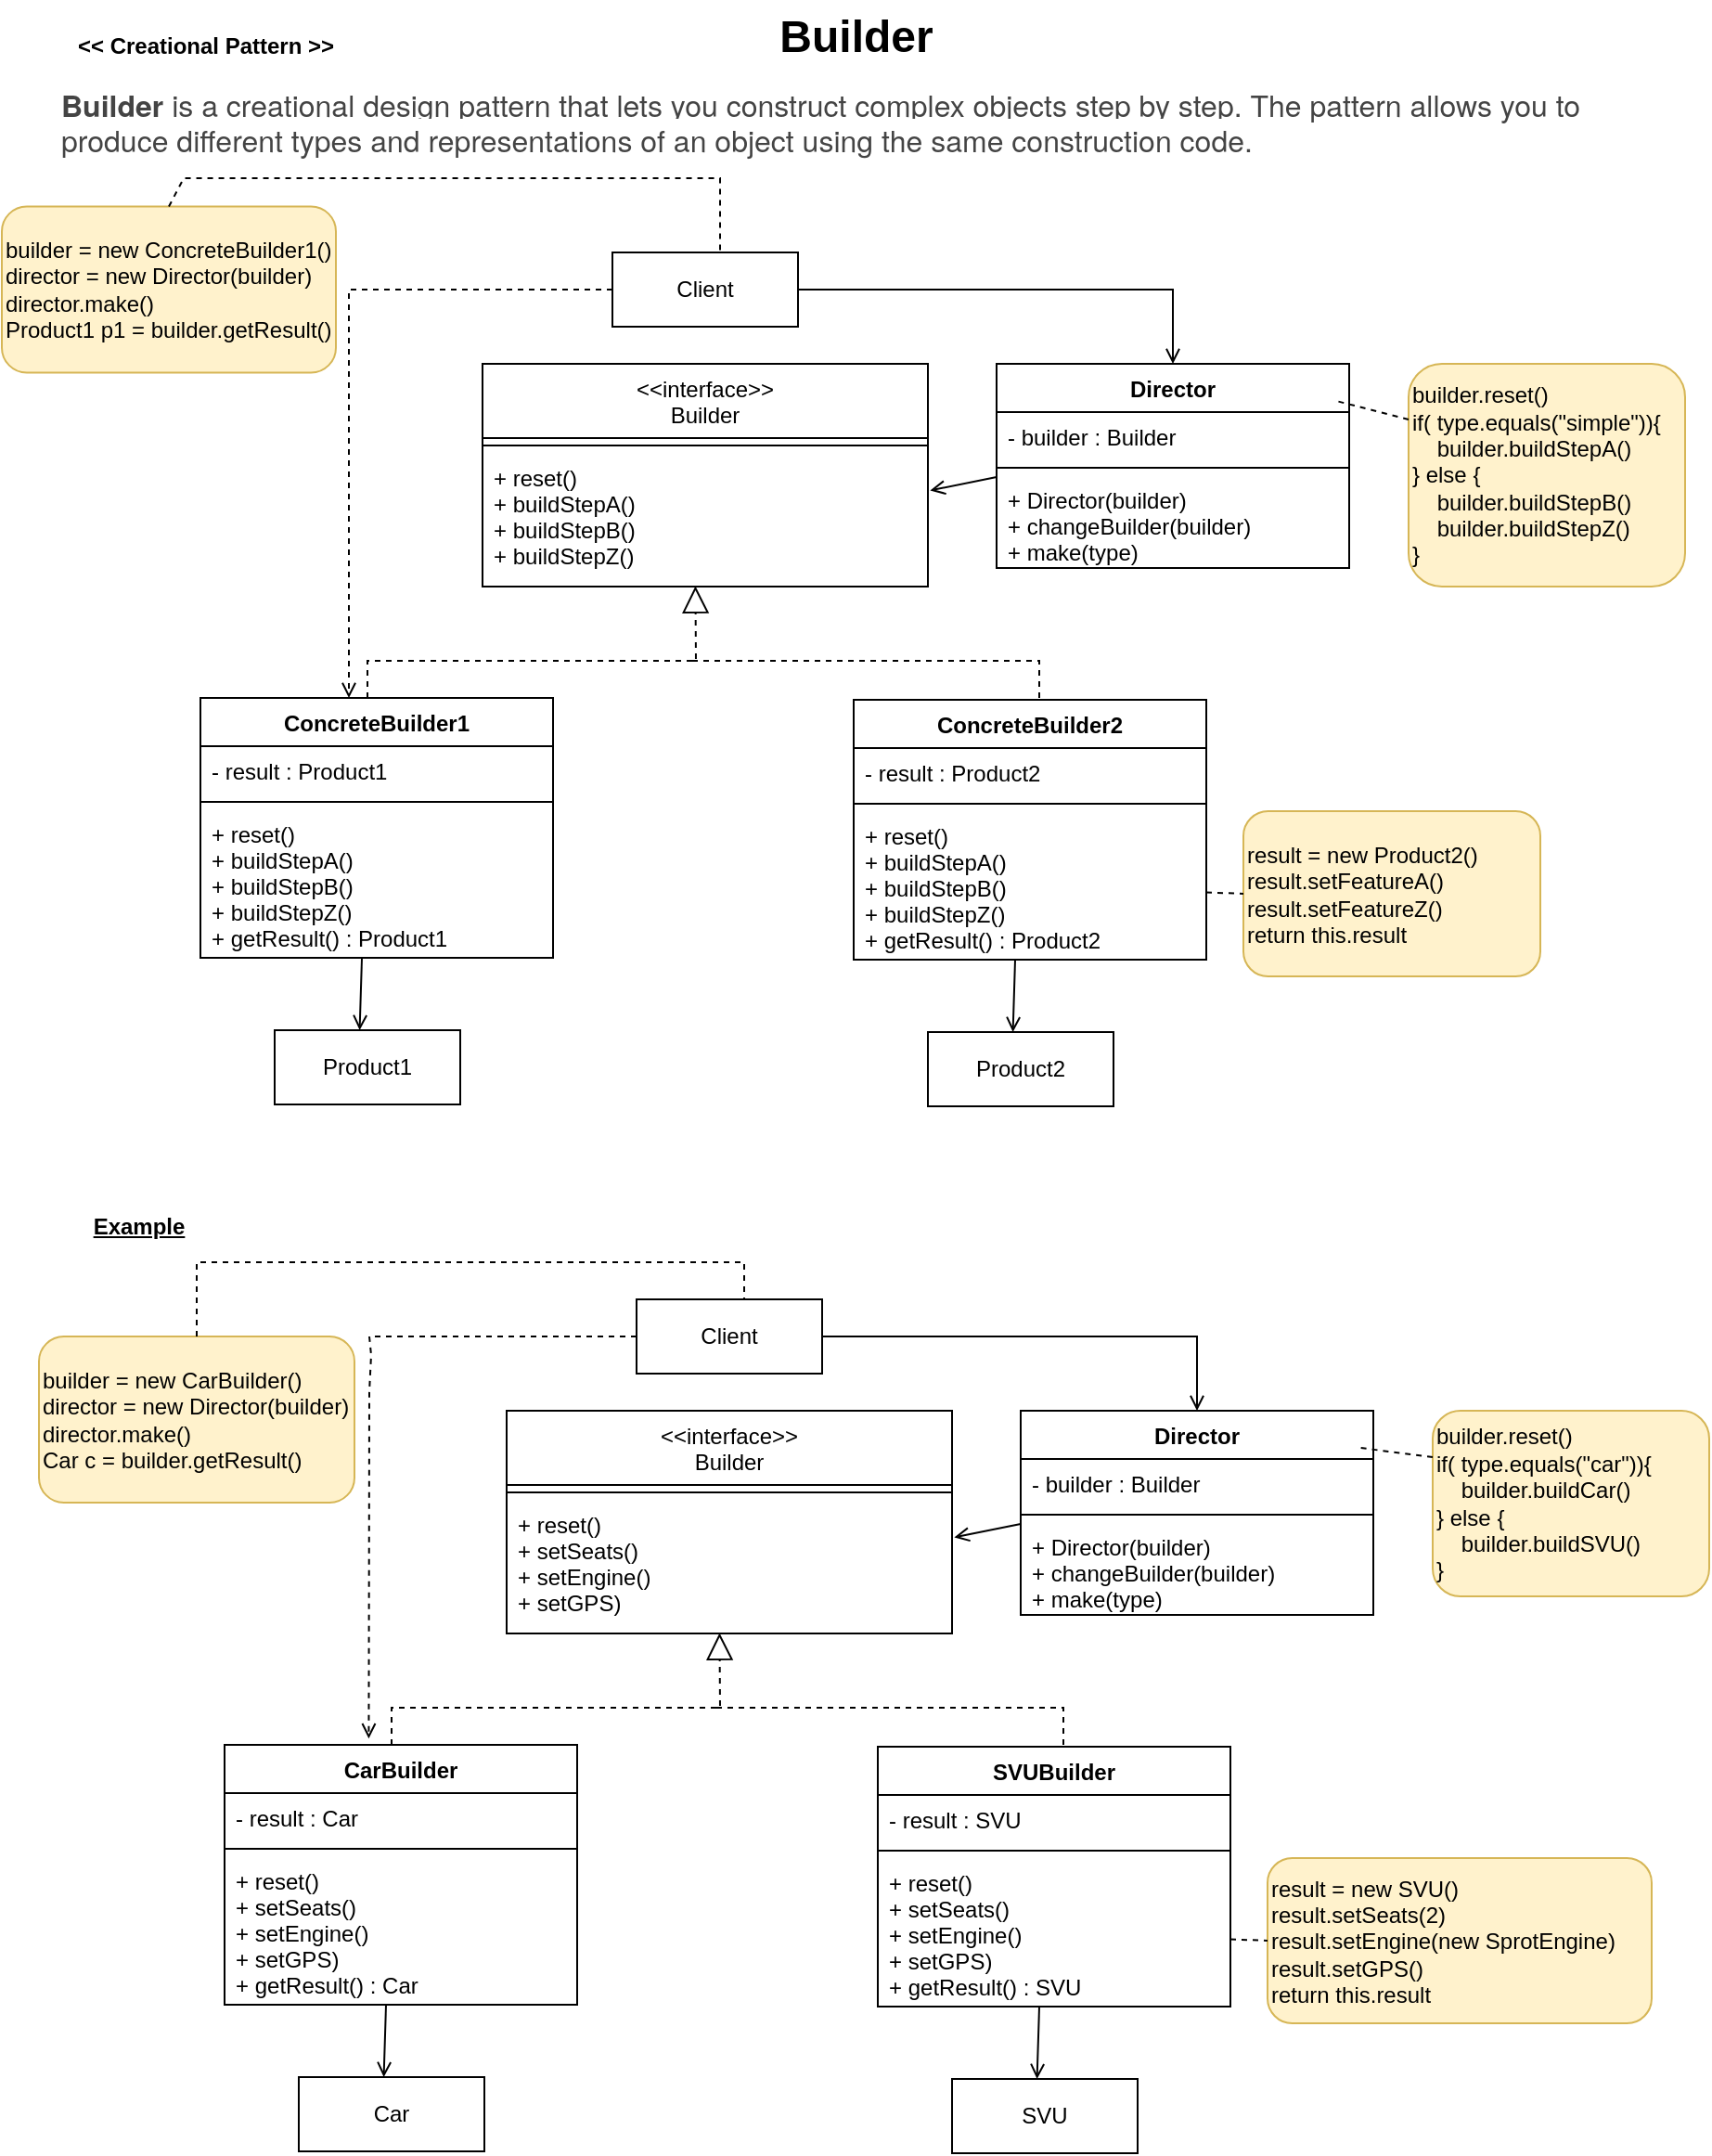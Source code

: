 <mxfile compressed="true" version="20.2.7" type="github"><diagram id="C5RBs43oDa-KdzZeNtuy" name="Page-1"><mxGraphModel dx="1038" dy="571" grid="1" gridSize="10" guides="1" tooltips="1" connect="1" arrows="1" fold="1" page="1" pageScale="1" pageWidth="827" pageHeight="1169" math="0" shadow="0"><root><object label="" doStuff="" id="WIyWlLk6GJQsqaUBKTNV-0"><mxCell/></object><mxCell id="WIyWlLk6GJQsqaUBKTNV-1" parent="WIyWlLk6GJQsqaUBKTNV-0"/><mxCell id="YsifBy8PywC1y6vnwY9C-13" value="Builder" style="text;strokeColor=none;fillColor=none;html=1;fontSize=24;fontStyle=1;verticalAlign=middle;align=center;" parent="WIyWlLk6GJQsqaUBKTNV-1" vertex="1"><mxGeometry x="370" width="200" height="40" as="geometry"/></mxCell><mxCell id="YsifBy8PywC1y6vnwY9C-22" value="&lt;&lt;interface&gt;&gt;&#10;Builder" style="swimlane;fontStyle=0;align=center;verticalAlign=top;childLayout=stackLayout;horizontal=1;startSize=40;horizontalStack=0;resizeParent=1;resizeParentMax=0;resizeLast=0;collapsible=1;marginBottom=0;" parent="WIyWlLk6GJQsqaUBKTNV-1" vertex="1"><mxGeometry x="269" y="196" width="240" height="120" as="geometry"/></mxCell><mxCell id="YsifBy8PywC1y6vnwY9C-24" value="" style="line;strokeWidth=1;fillColor=none;align=left;verticalAlign=middle;spacingTop=-1;spacingLeft=3;spacingRight=3;rotatable=0;labelPosition=right;points=[];portConstraint=eastwest;" parent="YsifBy8PywC1y6vnwY9C-22" vertex="1"><mxGeometry y="40" width="240" height="8" as="geometry"/></mxCell><mxCell id="YsifBy8PywC1y6vnwY9C-25" value="+ reset()&#10;+ buildStepA()&#10;+ buildStepB()&#10;+ buildStepZ()" style="text;strokeColor=none;fillColor=none;align=left;verticalAlign=top;spacingLeft=4;spacingRight=4;overflow=hidden;rotatable=0;points=[[0,0.5],[1,0.5]];portConstraint=eastwest;" parent="YsifBy8PywC1y6vnwY9C-22" vertex="1"><mxGeometry y="48" width="240" height="72" as="geometry"/></mxCell><mxCell id="YsifBy8PywC1y6vnwY9C-29" value="&amp;lt;&amp;lt; Creational Pattern &amp;gt;&amp;gt;" style="text;html=1;strokeColor=none;fillColor=none;align=center;verticalAlign=middle;whiteSpace=wrap;rounded=0;fontStyle=1" parent="WIyWlLk6GJQsqaUBKTNV-1" vertex="1"><mxGeometry x="40" y="10" width="160" height="30" as="geometry"/></mxCell><mxCell id="YsifBy8PywC1y6vnwY9C-47" value="&lt;u&gt;Example&lt;/u&gt;" style="text;html=1;strokeColor=none;fillColor=none;align=center;verticalAlign=middle;whiteSpace=wrap;rounded=0;shadow=0;sketch=0;fontStyle=1" parent="WIyWlLk6GJQsqaUBKTNV-1" vertex="1"><mxGeometry x="54" y="646" width="60" height="30" as="geometry"/></mxCell><mxCell id="YsifBy8PywC1y6vnwY9C-72" value="result = new Product2()&lt;br&gt;result.setFeatureA()&lt;br&gt;result.setFeatureZ()&lt;br&gt;return this.result" style="text;html=1;align=left;verticalAlign=middle;whiteSpace=wrap;rounded=1;sketch=0;shadow=0;fillColor=#fff2cc;strokeColor=#d6b656;" parent="WIyWlLk6GJQsqaUBKTNV-1" vertex="1"><mxGeometry x="679" y="437" width="160" height="89" as="geometry"/></mxCell><mxCell id="di2KDkjJDxF6OQRNLAM--11" value="Product2" style="rounded=0;whiteSpace=wrap;html=1;" parent="WIyWlLk6GJQsqaUBKTNV-1" vertex="1"><mxGeometry x="509" y="556" width="100" height="40" as="geometry"/></mxCell><mxCell id="di2KDkjJDxF6OQRNLAM--12" value="Director" style="swimlane;fontStyle=1;align=center;verticalAlign=top;childLayout=stackLayout;horizontal=1;startSize=26;horizontalStack=0;resizeParent=1;resizeParentMax=0;resizeLast=0;collapsible=1;marginBottom=0;" parent="WIyWlLk6GJQsqaUBKTNV-1" vertex="1"><mxGeometry x="546" y="196" width="190" height="110" as="geometry"/></mxCell><mxCell id="di2KDkjJDxF6OQRNLAM--13" value="- builder : Builder" style="text;strokeColor=none;fillColor=none;align=left;verticalAlign=top;spacingLeft=4;spacingRight=4;overflow=hidden;rotatable=0;points=[[0,0.5],[1,0.5]];portConstraint=eastwest;" parent="di2KDkjJDxF6OQRNLAM--12" vertex="1"><mxGeometry y="26" width="190" height="26" as="geometry"/></mxCell><mxCell id="di2KDkjJDxF6OQRNLAM--14" value="" style="line;strokeWidth=1;fillColor=none;align=left;verticalAlign=middle;spacingTop=-1;spacingLeft=3;spacingRight=3;rotatable=0;labelPosition=right;points=[];portConstraint=eastwest;" parent="di2KDkjJDxF6OQRNLAM--12" vertex="1"><mxGeometry y="52" width="190" height="8" as="geometry"/></mxCell><mxCell id="di2KDkjJDxF6OQRNLAM--15" value="+ Director(builder)&#10;+ changeBuilder(builder)&#10;+ make(type)" style="text;strokeColor=none;fillColor=none;align=left;verticalAlign=top;spacingLeft=4;spacingRight=4;overflow=hidden;rotatable=0;points=[[0,0.5],[1,0.5]];portConstraint=eastwest;" parent="di2KDkjJDxF6OQRNLAM--12" vertex="1"><mxGeometry y="60" width="190" height="50" as="geometry"/></mxCell><mxCell id="di2KDkjJDxF6OQRNLAM--16" value="builder.reset()&lt;br&gt;if( type.equals(&quot;simple&quot;)){&lt;br&gt;&amp;nbsp; &amp;nbsp; builder.buildStepA()&lt;br&gt;} else {&lt;br&gt;&amp;nbsp; &amp;nbsp; builder.buildStepB()&lt;br&gt;&amp;nbsp; &amp;nbsp; builder.buildStepZ()&lt;br&gt;}&amp;nbsp;" style="text;html=1;align=left;verticalAlign=middle;whiteSpace=wrap;rounded=1;sketch=0;shadow=0;fillColor=#fff2cc;strokeColor=#d6b656;" parent="WIyWlLk6GJQsqaUBKTNV-1" vertex="1"><mxGeometry x="768" y="196" width="149" height="120" as="geometry"/></mxCell><mxCell id="di2KDkjJDxF6OQRNLAM--29" value="" style="endArrow=open;html=1;rounded=0;entryX=1.005;entryY=0.281;entryDx=0;entryDy=0;entryPerimeter=0;exitX=0;exitY=0.02;exitDx=0;exitDy=0;exitPerimeter=0;endFill=0;" parent="WIyWlLk6GJQsqaUBKTNV-1" source="di2KDkjJDxF6OQRNLAM--15" target="YsifBy8PywC1y6vnwY9C-25" edge="1"><mxGeometry width="50" height="50" relative="1" as="geometry"><mxPoint x="587" y="577" as="sourcePoint"/><mxPoint x="637" y="527" as="targetPoint"/></mxGeometry></mxCell><mxCell id="di2KDkjJDxF6OQRNLAM--31" value="" style="endArrow=none;dashed=1;html=1;rounded=0;exitX=0;exitY=0.25;exitDx=0;exitDy=0;entryX=1.011;entryY=0.182;entryDx=0;entryDy=0;entryPerimeter=0;" parent="WIyWlLk6GJQsqaUBKTNV-1" source="di2KDkjJDxF6OQRNLAM--16" edge="1"><mxGeometry width="50" height="50" relative="1" as="geometry"><mxPoint x="770" y="256" as="sourcePoint"/><mxPoint x="729.09" y="216.02" as="targetPoint"/></mxGeometry></mxCell><mxCell id="6XzvSqMfgF7dSH-0uIDD-1" value="ConcreteBuilder2" style="swimlane;fontStyle=1;align=center;verticalAlign=top;childLayout=stackLayout;horizontal=1;startSize=26;horizontalStack=0;resizeParent=1;resizeParentMax=0;resizeLast=0;collapsible=1;marginBottom=0;" parent="WIyWlLk6GJQsqaUBKTNV-1" vertex="1"><mxGeometry x="469" y="377" width="190" height="140" as="geometry"/></mxCell><mxCell id="6XzvSqMfgF7dSH-0uIDD-2" value="- result : Product2" style="text;strokeColor=none;fillColor=none;align=left;verticalAlign=top;spacingLeft=4;spacingRight=4;overflow=hidden;rotatable=0;points=[[0,0.5],[1,0.5]];portConstraint=eastwest;" parent="6XzvSqMfgF7dSH-0uIDD-1" vertex="1"><mxGeometry y="26" width="190" height="26" as="geometry"/></mxCell><mxCell id="6XzvSqMfgF7dSH-0uIDD-3" value="" style="line;strokeWidth=1;fillColor=none;align=left;verticalAlign=middle;spacingTop=-1;spacingLeft=3;spacingRight=3;rotatable=0;labelPosition=right;points=[];portConstraint=eastwest;" parent="6XzvSqMfgF7dSH-0uIDD-1" vertex="1"><mxGeometry y="52" width="190" height="8" as="geometry"/></mxCell><mxCell id="6XzvSqMfgF7dSH-0uIDD-4" value="+ reset()&#10;+ buildStepA()&#10;+ buildStepB()&#10;+ buildStepZ()&#10;+ getResult() : Product2" style="text;strokeColor=none;fillColor=none;align=left;verticalAlign=top;spacingLeft=4;spacingRight=4;overflow=hidden;rotatable=0;points=[[0,0.5],[1,0.5]];portConstraint=eastwest;" parent="6XzvSqMfgF7dSH-0uIDD-1" vertex="1"><mxGeometry y="60" width="190" height="80" as="geometry"/></mxCell><mxCell id="6XzvSqMfgF7dSH-0uIDD-0" value="" style="endArrow=none;dashed=1;html=1;rounded=0;entryX=0;entryY=0.5;entryDx=0;entryDy=0;startArrow=none;" parent="WIyWlLk6GJQsqaUBKTNV-1" source="6XzvSqMfgF7dSH-0uIDD-4" target="YsifBy8PywC1y6vnwY9C-72" edge="1"><mxGeometry width="50" height="50" relative="1" as="geometry"><mxPoint x="579" y="462" as="sourcePoint"/><mxPoint x="629" y="412" as="targetPoint"/></mxGeometry></mxCell><mxCell id="6XzvSqMfgF7dSH-0uIDD-7" value="" style="endArrow=open;html=1;rounded=0;entryX=0.458;entryY=0;entryDx=0;entryDy=0;entryPerimeter=0;exitX=0;exitY=0.02;exitDx=0;exitDy=0;exitPerimeter=0;endFill=0;" parent="WIyWlLk6GJQsqaUBKTNV-1" target="di2KDkjJDxF6OQRNLAM--11" edge="1"><mxGeometry width="50" height="50" relative="1" as="geometry"><mxPoint x="556" y="517" as="sourcePoint"/><mxPoint x="520.2" y="524.232" as="targetPoint"/></mxGeometry></mxCell><mxCell id="6XzvSqMfgF7dSH-0uIDD-9" value="Product1" style="rounded=0;whiteSpace=wrap;html=1;" parent="WIyWlLk6GJQsqaUBKTNV-1" vertex="1"><mxGeometry x="157" y="555" width="100" height="40" as="geometry"/></mxCell><mxCell id="6XzvSqMfgF7dSH-0uIDD-10" value="ConcreteBuilder1" style="swimlane;fontStyle=1;align=center;verticalAlign=top;childLayout=stackLayout;horizontal=1;startSize=26;horizontalStack=0;resizeParent=1;resizeParentMax=0;resizeLast=0;collapsible=1;marginBottom=0;" parent="WIyWlLk6GJQsqaUBKTNV-1" vertex="1"><mxGeometry x="117" y="376" width="190" height="140" as="geometry"/></mxCell><mxCell id="6XzvSqMfgF7dSH-0uIDD-15" value="" style="endArrow=block;dashed=1;endFill=0;endSize=12;html=1;rounded=0;exitX=0.498;exitY=1.035;exitDx=0;exitDy=0;exitPerimeter=0;entryX=0.478;entryY=0.997;entryDx=0;entryDy=0;entryPerimeter=0;" parent="6XzvSqMfgF7dSH-0uIDD-10" target="YsifBy8PywC1y6vnwY9C-25" edge="1"><mxGeometry width="160" relative="1" as="geometry"><mxPoint x="90" y="1.137e-13" as="sourcePoint"/><mxPoint x="240" y="-60" as="targetPoint"/><Array as="points"><mxPoint x="90" y="-20"/><mxPoint x="235" y="-20"/><mxPoint x="267" y="-20"/></Array></mxGeometry></mxCell><mxCell id="6XzvSqMfgF7dSH-0uIDD-11" value="- result : Product1" style="text;strokeColor=none;fillColor=none;align=left;verticalAlign=top;spacingLeft=4;spacingRight=4;overflow=hidden;rotatable=0;points=[[0,0.5],[1,0.5]];portConstraint=eastwest;" parent="6XzvSqMfgF7dSH-0uIDD-10" vertex="1"><mxGeometry y="26" width="190" height="26" as="geometry"/></mxCell><mxCell id="6XzvSqMfgF7dSH-0uIDD-12" value="" style="line;strokeWidth=1;fillColor=none;align=left;verticalAlign=middle;spacingTop=-1;spacingLeft=3;spacingRight=3;rotatable=0;labelPosition=right;points=[];portConstraint=eastwest;" parent="6XzvSqMfgF7dSH-0uIDD-10" vertex="1"><mxGeometry y="52" width="190" height="8" as="geometry"/></mxCell><mxCell id="6XzvSqMfgF7dSH-0uIDD-13" value="+ reset()&#10;+ buildStepA()&#10;+ buildStepB()&#10;+ buildStepZ()&#10;+ getResult() : Product1" style="text;strokeColor=none;fillColor=none;align=left;verticalAlign=top;spacingLeft=4;spacingRight=4;overflow=hidden;rotatable=0;points=[[0,0.5],[1,0.5]];portConstraint=eastwest;" parent="6XzvSqMfgF7dSH-0uIDD-10" vertex="1"><mxGeometry y="60" width="190" height="80" as="geometry"/></mxCell><mxCell id="6XzvSqMfgF7dSH-0uIDD-14" value="" style="endArrow=open;html=1;rounded=0;entryX=0.458;entryY=0;entryDx=0;entryDy=0;entryPerimeter=0;exitX=0;exitY=0.02;exitDx=0;exitDy=0;exitPerimeter=0;endFill=0;" parent="WIyWlLk6GJQsqaUBKTNV-1" target="6XzvSqMfgF7dSH-0uIDD-9" edge="1"><mxGeometry width="50" height="50" relative="1" as="geometry"><mxPoint x="204" y="516" as="sourcePoint"/><mxPoint x="168.2" y="523.232" as="targetPoint"/></mxGeometry></mxCell><mxCell id="6XzvSqMfgF7dSH-0uIDD-17" value="" style="endArrow=none;dashed=1;html=1;rounded=0;" parent="WIyWlLk6GJQsqaUBKTNV-1" edge="1"><mxGeometry width="50" height="50" relative="1" as="geometry"><mxPoint x="569" y="376" as="sourcePoint"/><mxPoint x="379" y="356" as="targetPoint"/><Array as="points"><mxPoint x="569" y="356"/></Array></mxGeometry></mxCell><mxCell id="6XzvSqMfgF7dSH-0uIDD-18" value="Client" style="rounded=0;whiteSpace=wrap;html=1;" parent="WIyWlLk6GJQsqaUBKTNV-1" vertex="1"><mxGeometry x="339" y="136" width="100" height="40" as="geometry"/></mxCell><mxCell id="6XzvSqMfgF7dSH-0uIDD-19" value="" style="endArrow=open;dashed=1;html=1;rounded=0;endFill=0;exitX=0;exitY=0.5;exitDx=0;exitDy=0;" parent="WIyWlLk6GJQsqaUBKTNV-1" source="6XzvSqMfgF7dSH-0uIDD-18" edge="1"><mxGeometry width="50" height="50" relative="1" as="geometry"><mxPoint x="49" y="286" as="sourcePoint"/><mxPoint x="197" y="376" as="targetPoint"/><Array as="points"><mxPoint x="197" y="156"/></Array></mxGeometry></mxCell><mxCell id="6XzvSqMfgF7dSH-0uIDD-20" value="" style="endArrow=open;html=1;rounded=0;entryX=0.5;entryY=0;entryDx=0;entryDy=0;exitX=1;exitY=0.5;exitDx=0;exitDy=0;endFill=0;" parent="WIyWlLk6GJQsqaUBKTNV-1" source="6XzvSqMfgF7dSH-0uIDD-18" target="di2KDkjJDxF6OQRNLAM--12" edge="1"><mxGeometry width="50" height="50" relative="1" as="geometry"><mxPoint x="639" y="146" as="sourcePoint"/><mxPoint x="609" y="96" as="targetPoint"/><Array as="points"><mxPoint x="467" y="156"/><mxPoint x="641" y="156"/></Array></mxGeometry></mxCell><mxCell id="6XzvSqMfgF7dSH-0uIDD-21" value="builder = new ConcreteBuilder1()&lt;br&gt;director = new Director(builder)&lt;br&gt;director.make()&lt;br&gt;Product1 p1 = builder.getResult()" style="text;html=1;align=left;verticalAlign=middle;whiteSpace=wrap;rounded=1;sketch=0;shadow=0;fillColor=#fff2cc;strokeColor=#d6b656;" parent="WIyWlLk6GJQsqaUBKTNV-1" vertex="1"><mxGeometry x="10" y="111.25" width="180" height="89.5" as="geometry"/></mxCell><mxCell id="6XzvSqMfgF7dSH-0uIDD-22" value="" style="endArrow=none;dashed=1;html=1;rounded=0;exitX=0.5;exitY=0;exitDx=0;exitDy=0;entryX=0.58;entryY=0.015;entryDx=0;entryDy=0;entryPerimeter=0;" parent="WIyWlLk6GJQsqaUBKTNV-1" source="6XzvSqMfgF7dSH-0uIDD-21" target="6XzvSqMfgF7dSH-0uIDD-18" edge="1"><mxGeometry width="50" height="50" relative="1" as="geometry"><mxPoint x="48" y="236" as="sourcePoint"/><mxPoint x="118" y="196" as="targetPoint"/><Array as="points"><mxPoint x="108" y="96"/><mxPoint x="258" y="96"/><mxPoint x="397" y="96"/></Array></mxGeometry></mxCell><mxCell id="6XzvSqMfgF7dSH-0uIDD-23" value="&lt;&lt;interface&gt;&gt;&#10;Builder" style="swimlane;fontStyle=0;align=center;verticalAlign=top;childLayout=stackLayout;horizontal=1;startSize=40;horizontalStack=0;resizeParent=1;resizeParentMax=0;resizeLast=0;collapsible=1;marginBottom=0;" parent="WIyWlLk6GJQsqaUBKTNV-1" vertex="1"><mxGeometry x="282" y="760" width="240" height="120" as="geometry"/></mxCell><mxCell id="6XzvSqMfgF7dSH-0uIDD-24" value="" style="line;strokeWidth=1;fillColor=none;align=left;verticalAlign=middle;spacingTop=-1;spacingLeft=3;spacingRight=3;rotatable=0;labelPosition=right;points=[];portConstraint=eastwest;" parent="6XzvSqMfgF7dSH-0uIDD-23" vertex="1"><mxGeometry y="40" width="240" height="8" as="geometry"/></mxCell><mxCell id="6XzvSqMfgF7dSH-0uIDD-25" value="+ reset()&#10;+ setSeats()&#10;+ setEngine()&#10;+ setGPS)" style="text;strokeColor=none;fillColor=none;align=left;verticalAlign=top;spacingLeft=4;spacingRight=4;overflow=hidden;rotatable=0;points=[[0,0.5],[1,0.5]];portConstraint=eastwest;" parent="6XzvSqMfgF7dSH-0uIDD-23" vertex="1"><mxGeometry y="48" width="240" height="72" as="geometry"/></mxCell><mxCell id="6XzvSqMfgF7dSH-0uIDD-26" value="result = new SVU()&lt;br&gt;result.setSeats(2)&lt;br&gt;result.setEngine(new SprotEngine)&lt;br&gt;result.setGPS()&lt;br&gt;return this.result&lt;br&gt;" style="text;html=1;align=left;verticalAlign=middle;whiteSpace=wrap;rounded=1;sketch=0;shadow=0;fillColor=#fff2cc;strokeColor=#d6b656;" parent="WIyWlLk6GJQsqaUBKTNV-1" vertex="1"><mxGeometry x="692" y="1001" width="207" height="89" as="geometry"/></mxCell><mxCell id="6XzvSqMfgF7dSH-0uIDD-27" value="SVU" style="rounded=0;whiteSpace=wrap;html=1;" parent="WIyWlLk6GJQsqaUBKTNV-1" vertex="1"><mxGeometry x="522" y="1120" width="100" height="40" as="geometry"/></mxCell><mxCell id="6XzvSqMfgF7dSH-0uIDD-28" value="Director" style="swimlane;fontStyle=1;align=center;verticalAlign=top;childLayout=stackLayout;horizontal=1;startSize=26;horizontalStack=0;resizeParent=1;resizeParentMax=0;resizeLast=0;collapsible=1;marginBottom=0;" parent="WIyWlLk6GJQsqaUBKTNV-1" vertex="1"><mxGeometry x="559" y="760" width="190" height="110" as="geometry"/></mxCell><mxCell id="6XzvSqMfgF7dSH-0uIDD-29" value="- builder : Builder" style="text;strokeColor=none;fillColor=none;align=left;verticalAlign=top;spacingLeft=4;spacingRight=4;overflow=hidden;rotatable=0;points=[[0,0.5],[1,0.5]];portConstraint=eastwest;" parent="6XzvSqMfgF7dSH-0uIDD-28" vertex="1"><mxGeometry y="26" width="190" height="26" as="geometry"/></mxCell><mxCell id="6XzvSqMfgF7dSH-0uIDD-30" value="" style="line;strokeWidth=1;fillColor=none;align=left;verticalAlign=middle;spacingTop=-1;spacingLeft=3;spacingRight=3;rotatable=0;labelPosition=right;points=[];portConstraint=eastwest;" parent="6XzvSqMfgF7dSH-0uIDD-28" vertex="1"><mxGeometry y="52" width="190" height="8" as="geometry"/></mxCell><mxCell id="6XzvSqMfgF7dSH-0uIDD-31" value="+ Director(builder)&#10;+ changeBuilder(builder)&#10;+ make(type)" style="text;strokeColor=none;fillColor=none;align=left;verticalAlign=top;spacingLeft=4;spacingRight=4;overflow=hidden;rotatable=0;points=[[0,0.5],[1,0.5]];portConstraint=eastwest;" parent="6XzvSqMfgF7dSH-0uIDD-28" vertex="1"><mxGeometry y="60" width="190" height="50" as="geometry"/></mxCell><mxCell id="6XzvSqMfgF7dSH-0uIDD-32" value="builder.reset()&lt;br&gt;if( type.equals(&quot;car&quot;)){&lt;br&gt;&amp;nbsp; &amp;nbsp; builder.buildCar()&lt;br&gt;} else {&lt;br&gt;&amp;nbsp; &amp;nbsp; builder.buildSVU()&lt;br&gt;}&amp;nbsp;" style="text;html=1;align=left;verticalAlign=middle;whiteSpace=wrap;rounded=1;sketch=0;shadow=0;fillColor=#fff2cc;strokeColor=#d6b656;" parent="WIyWlLk6GJQsqaUBKTNV-1" vertex="1"><mxGeometry x="781" y="760" width="149" height="100" as="geometry"/></mxCell><mxCell id="6XzvSqMfgF7dSH-0uIDD-33" value="" style="endArrow=open;html=1;rounded=0;entryX=1.005;entryY=0.281;entryDx=0;entryDy=0;entryPerimeter=0;exitX=0;exitY=0.02;exitDx=0;exitDy=0;exitPerimeter=0;endFill=0;" parent="WIyWlLk6GJQsqaUBKTNV-1" source="6XzvSqMfgF7dSH-0uIDD-31" target="6XzvSqMfgF7dSH-0uIDD-25" edge="1"><mxGeometry width="50" height="50" relative="1" as="geometry"><mxPoint x="600" y="1141" as="sourcePoint"/><mxPoint x="650" y="1091" as="targetPoint"/></mxGeometry></mxCell><mxCell id="6XzvSqMfgF7dSH-0uIDD-34" value="" style="endArrow=none;dashed=1;html=1;rounded=0;exitX=0;exitY=0.25;exitDx=0;exitDy=0;entryX=1.011;entryY=0.182;entryDx=0;entryDy=0;entryPerimeter=0;" parent="WIyWlLk6GJQsqaUBKTNV-1" source="6XzvSqMfgF7dSH-0uIDD-32" edge="1"><mxGeometry width="50" height="50" relative="1" as="geometry"><mxPoint x="783" y="820" as="sourcePoint"/><mxPoint x="742.09" y="780.02" as="targetPoint"/></mxGeometry></mxCell><mxCell id="6XzvSqMfgF7dSH-0uIDD-35" value="SVUBuilder" style="swimlane;fontStyle=1;align=center;verticalAlign=top;childLayout=stackLayout;horizontal=1;startSize=26;horizontalStack=0;resizeParent=1;resizeParentMax=0;resizeLast=0;collapsible=1;marginBottom=0;" parent="WIyWlLk6GJQsqaUBKTNV-1" vertex="1"><mxGeometry x="482" y="941" width="190" height="140" as="geometry"/></mxCell><mxCell id="6XzvSqMfgF7dSH-0uIDD-36" value="- result : SVU" style="text;strokeColor=none;fillColor=none;align=left;verticalAlign=top;spacingLeft=4;spacingRight=4;overflow=hidden;rotatable=0;points=[[0,0.5],[1,0.5]];portConstraint=eastwest;" parent="6XzvSqMfgF7dSH-0uIDD-35" vertex="1"><mxGeometry y="26" width="190" height="26" as="geometry"/></mxCell><mxCell id="6XzvSqMfgF7dSH-0uIDD-37" value="" style="line;strokeWidth=1;fillColor=none;align=left;verticalAlign=middle;spacingTop=-1;spacingLeft=3;spacingRight=3;rotatable=0;labelPosition=right;points=[];portConstraint=eastwest;" parent="6XzvSqMfgF7dSH-0uIDD-35" vertex="1"><mxGeometry y="52" width="190" height="8" as="geometry"/></mxCell><mxCell id="6XzvSqMfgF7dSH-0uIDD-38" value="+ reset()&#10;+ setSeats()&#10;+ setEngine()&#10;+ setGPS)&#10;+ getResult() : SVU" style="text;strokeColor=none;fillColor=none;align=left;verticalAlign=top;spacingLeft=4;spacingRight=4;overflow=hidden;rotatable=0;points=[[0,0.5],[1,0.5]];portConstraint=eastwest;" parent="6XzvSqMfgF7dSH-0uIDD-35" vertex="1"><mxGeometry y="60" width="190" height="80" as="geometry"/></mxCell><mxCell id="6XzvSqMfgF7dSH-0uIDD-39" value="" style="endArrow=none;dashed=1;html=1;rounded=0;entryX=0;entryY=0.5;entryDx=0;entryDy=0;startArrow=none;" parent="WIyWlLk6GJQsqaUBKTNV-1" source="6XzvSqMfgF7dSH-0uIDD-38" target="6XzvSqMfgF7dSH-0uIDD-26" edge="1"><mxGeometry width="50" height="50" relative="1" as="geometry"><mxPoint x="592" y="1026" as="sourcePoint"/><mxPoint x="642" y="976" as="targetPoint"/></mxGeometry></mxCell><mxCell id="6XzvSqMfgF7dSH-0uIDD-40" value="" style="endArrow=open;html=1;rounded=0;entryX=0.458;entryY=0;entryDx=0;entryDy=0;entryPerimeter=0;exitX=0;exitY=0.02;exitDx=0;exitDy=0;exitPerimeter=0;endFill=0;" parent="WIyWlLk6GJQsqaUBKTNV-1" target="6XzvSqMfgF7dSH-0uIDD-27" edge="1"><mxGeometry width="50" height="50" relative="1" as="geometry"><mxPoint x="569" y="1081" as="sourcePoint"/><mxPoint x="533.2" y="1088.232" as="targetPoint"/></mxGeometry></mxCell><mxCell id="6XzvSqMfgF7dSH-0uIDD-41" value="Car" style="rounded=0;whiteSpace=wrap;html=1;" parent="WIyWlLk6GJQsqaUBKTNV-1" vertex="1"><mxGeometry x="170" y="1119" width="100" height="40" as="geometry"/></mxCell><mxCell id="6XzvSqMfgF7dSH-0uIDD-42" value="CarBuilder" style="swimlane;fontStyle=1;align=center;verticalAlign=top;childLayout=stackLayout;horizontal=1;startSize=26;horizontalStack=0;resizeParent=1;resizeParentMax=0;resizeLast=0;collapsible=1;marginBottom=0;" parent="WIyWlLk6GJQsqaUBKTNV-1" vertex="1"><mxGeometry x="130" y="940" width="190" height="140" as="geometry"/></mxCell><mxCell id="6XzvSqMfgF7dSH-0uIDD-43" value="" style="endArrow=block;dashed=1;endFill=0;endSize=12;html=1;rounded=0;exitX=0.498;exitY=1.035;exitDx=0;exitDy=0;exitPerimeter=0;entryX=0.478;entryY=0.997;entryDx=0;entryDy=0;entryPerimeter=0;" parent="6XzvSqMfgF7dSH-0uIDD-42" target="6XzvSqMfgF7dSH-0uIDD-25" edge="1"><mxGeometry width="160" relative="1" as="geometry"><mxPoint x="90" y="1.137e-13" as="sourcePoint"/><mxPoint x="240" y="-60" as="targetPoint"/><Array as="points"><mxPoint x="90" y="-20"/><mxPoint x="235" y="-20"/><mxPoint x="267" y="-20"/></Array></mxGeometry></mxCell><mxCell id="6XzvSqMfgF7dSH-0uIDD-44" value="- result : Car" style="text;strokeColor=none;fillColor=none;align=left;verticalAlign=top;spacingLeft=4;spacingRight=4;overflow=hidden;rotatable=0;points=[[0,0.5],[1,0.5]];portConstraint=eastwest;" parent="6XzvSqMfgF7dSH-0uIDD-42" vertex="1"><mxGeometry y="26" width="190" height="26" as="geometry"/></mxCell><mxCell id="6XzvSqMfgF7dSH-0uIDD-45" value="" style="line;strokeWidth=1;fillColor=none;align=left;verticalAlign=middle;spacingTop=-1;spacingLeft=3;spacingRight=3;rotatable=0;labelPosition=right;points=[];portConstraint=eastwest;" parent="6XzvSqMfgF7dSH-0uIDD-42" vertex="1"><mxGeometry y="52" width="190" height="8" as="geometry"/></mxCell><mxCell id="6XzvSqMfgF7dSH-0uIDD-46" value="+ reset()&#10;+ setSeats()&#10;+ setEngine()&#10;+ setGPS)&#10;+ getResult() : Car" style="text;strokeColor=none;fillColor=none;align=left;verticalAlign=top;spacingLeft=4;spacingRight=4;overflow=hidden;rotatable=0;points=[[0,0.5],[1,0.5]];portConstraint=eastwest;" parent="6XzvSqMfgF7dSH-0uIDD-42" vertex="1"><mxGeometry y="60" width="190" height="80" as="geometry"/></mxCell><mxCell id="6XzvSqMfgF7dSH-0uIDD-47" value="" style="endArrow=open;html=1;rounded=0;entryX=0.458;entryY=0;entryDx=0;entryDy=0;entryPerimeter=0;exitX=0;exitY=0.02;exitDx=0;exitDy=0;exitPerimeter=0;endFill=0;" parent="WIyWlLk6GJQsqaUBKTNV-1" target="6XzvSqMfgF7dSH-0uIDD-41" edge="1"><mxGeometry width="50" height="50" relative="1" as="geometry"><mxPoint x="217" y="1080" as="sourcePoint"/><mxPoint x="181.2" y="1087.232" as="targetPoint"/></mxGeometry></mxCell><mxCell id="6XzvSqMfgF7dSH-0uIDD-49" value="" style="endArrow=none;dashed=1;html=1;rounded=0;" parent="WIyWlLk6GJQsqaUBKTNV-1" edge="1"><mxGeometry width="50" height="50" relative="1" as="geometry"><mxPoint x="582" y="940" as="sourcePoint"/><mxPoint x="392" y="920" as="targetPoint"/><Array as="points"><mxPoint x="582" y="920"/></Array></mxGeometry></mxCell><mxCell id="6XzvSqMfgF7dSH-0uIDD-50" value="Client" style="rounded=0;whiteSpace=wrap;html=1;" parent="WIyWlLk6GJQsqaUBKTNV-1" vertex="1"><mxGeometry x="352" y="700" width="100" height="40" as="geometry"/></mxCell><mxCell id="6XzvSqMfgF7dSH-0uIDD-51" value="" style="endArrow=open;dashed=1;html=1;rounded=0;endFill=0;exitX=0;exitY=0.5;exitDx=0;exitDy=0;entryX=0.409;entryY=-0.024;entryDx=0;entryDy=0;entryPerimeter=0;" parent="WIyWlLk6GJQsqaUBKTNV-1" source="6XzvSqMfgF7dSH-0uIDD-50" target="6XzvSqMfgF7dSH-0uIDD-42" edge="1"><mxGeometry width="50" height="50" relative="1" as="geometry"><mxPoint x="62" y="850" as="sourcePoint"/><mxPoint x="200" y="940" as="targetPoint"/><Array as="points"><mxPoint x="208" y="720"/><mxPoint x="209" y="730"/><mxPoint x="208" y="750"/></Array></mxGeometry></mxCell><mxCell id="6XzvSqMfgF7dSH-0uIDD-52" value="" style="endArrow=open;html=1;rounded=0;entryX=0.5;entryY=0;entryDx=0;entryDy=0;exitX=1;exitY=0.5;exitDx=0;exitDy=0;endFill=0;" parent="WIyWlLk6GJQsqaUBKTNV-1" source="6XzvSqMfgF7dSH-0uIDD-50" target="6XzvSqMfgF7dSH-0uIDD-28" edge="1"><mxGeometry width="50" height="50" relative="1" as="geometry"><mxPoint x="652" y="710" as="sourcePoint"/><mxPoint x="622" y="660" as="targetPoint"/><Array as="points"><mxPoint x="480" y="720"/><mxPoint x="654" y="720"/></Array></mxGeometry></mxCell><mxCell id="6XzvSqMfgF7dSH-0uIDD-53" value="builder = new CarBuilder()&lt;br&gt;director = new Director(builder)&lt;br&gt;director.make()&lt;br&gt;Car c = builder.getResult()" style="text;html=1;align=left;verticalAlign=middle;whiteSpace=wrap;rounded=1;sketch=0;shadow=0;fillColor=#fff2cc;strokeColor=#d6b656;" parent="WIyWlLk6GJQsqaUBKTNV-1" vertex="1"><mxGeometry x="30" y="720" width="170" height="89.5" as="geometry"/></mxCell><mxCell id="6XzvSqMfgF7dSH-0uIDD-54" value="" style="endArrow=none;dashed=1;html=1;rounded=0;exitX=0.5;exitY=0;exitDx=0;exitDy=0;entryX=0.58;entryY=0.015;entryDx=0;entryDy=0;entryPerimeter=0;" parent="WIyWlLk6GJQsqaUBKTNV-1" source="6XzvSqMfgF7dSH-0uIDD-53" target="6XzvSqMfgF7dSH-0uIDD-50" edge="1"><mxGeometry width="50" height="50" relative="1" as="geometry"><mxPoint x="50" y="840" as="sourcePoint"/><mxPoint x="120" y="800" as="targetPoint"/><Array as="points"><mxPoint x="115" y="680"/><mxPoint x="410" y="680"/><mxPoint x="410" y="700"/></Array></mxGeometry></mxCell><mxCell id="JOQXH4_SGHH4SUU5-DWy-0" value="&lt;strong style=&quot;box-sizing: border-box; font-weight: bolder; color: rgb(68, 68, 68); font-family: &amp;quot;PT Sans&amp;quot;, &amp;quot;Helvetica Neue&amp;quot;, Arial, sans-serif; font-size: 16px; font-style: normal; font-variant-ligatures: normal; font-variant-caps: normal; letter-spacing: normal; orphans: 2; text-align: left; text-indent: 0px; text-transform: none; widows: 2; word-spacing: 0px; -webkit-text-stroke-width: 0px; background-color: rgb(255, 255, 255); text-decoration-thickness: initial; text-decoration-style: initial; text-decoration-color: initial;&quot;&gt;Builder&lt;/strong&gt;&lt;span style=&quot;color: rgb(68, 68, 68); font-family: &amp;quot;PT Sans&amp;quot;, &amp;quot;Helvetica Neue&amp;quot;, Arial, sans-serif; font-size: 16px; font-style: normal; font-variant-ligatures: normal; font-variant-caps: normal; font-weight: 400; letter-spacing: normal; orphans: 2; text-align: left; text-indent: 0px; text-transform: none; widows: 2; word-spacing: 0px; -webkit-text-stroke-width: 0px; background-color: rgb(255, 255, 255); text-decoration-thickness: initial; text-decoration-style: initial; text-decoration-color: initial; float: none; display: inline !important;&quot;&gt;&lt;span&gt;&amp;nbsp;&lt;/span&gt;is a creational design pattern that lets you construct complex objects step by step. The pattern allows you to produce different types and representations of an object using the same construction&amp;nbsp;code.&lt;/span&gt;" style="text;whiteSpace=wrap;html=1;" vertex="1" parent="WIyWlLk6GJQsqaUBKTNV-1"><mxGeometry x="40" y="40" width="840" height="50" as="geometry"/></mxCell></root></mxGraphModel></diagram></mxfile>